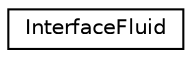 digraph "Graphical Class Hierarchy"
{
 // INTERACTIVE_SVG=YES
 // LATEX_PDF_SIZE
  edge [fontname="Helvetica",fontsize="10",labelfontname="Helvetica",labelfontsize="10"];
  node [fontname="Helvetica",fontsize="10",shape=record];
  rankdir="LR";
  Node0 [label="InterfaceFluid",height=0.2,width=0.4,color="black", fillcolor="white", style="filled",URL="$df/d23/class_interface_fluid.html",tooltip=" "];
}
